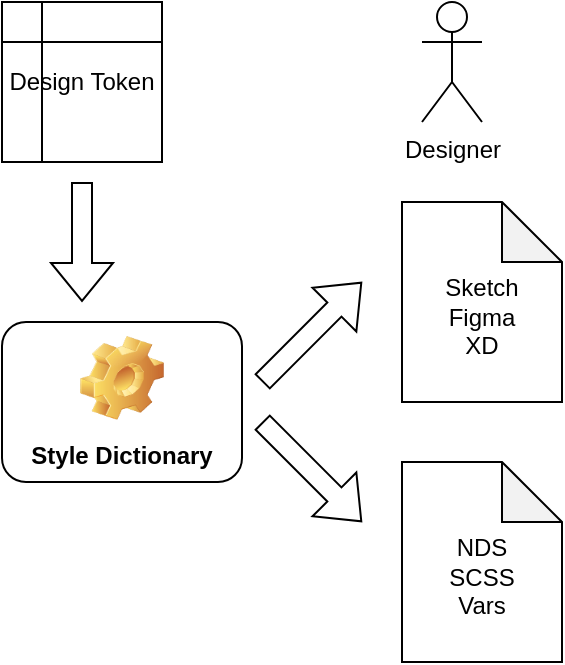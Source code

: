 <mxfile version="19.0.2" type="github">
  <diagram id="doy6lBYmEUcqj1wkiJL7" name="Page-1">
    <mxGraphModel dx="1426" dy="769" grid="1" gridSize="10" guides="1" tooltips="1" connect="1" arrows="1" fold="1" page="1" pageScale="1" pageWidth="850" pageHeight="1100" math="0" shadow="0">
      <root>
        <mxCell id="0" />
        <mxCell id="1" parent="0" />
        <mxCell id="z1KYvdcLALQJG1Rqsepn-1" value="Design Token" style="shape=internalStorage;whiteSpace=wrap;html=1;backgroundOutline=1;" vertex="1" parent="1">
          <mxGeometry x="40" y="40" width="80" height="80" as="geometry" />
        </mxCell>
        <mxCell id="z1KYvdcLALQJG1Rqsepn-2" value="" style="shape=flexArrow;endArrow=classic;html=1;rounded=0;" edge="1" parent="1">
          <mxGeometry width="50" height="50" relative="1" as="geometry">
            <mxPoint x="170" y="230" as="sourcePoint" />
            <mxPoint x="220" y="180" as="targetPoint" />
          </mxGeometry>
        </mxCell>
        <mxCell id="z1KYvdcLALQJG1Rqsepn-3" value="" style="shape=flexArrow;endArrow=classic;html=1;rounded=0;" edge="1" parent="1">
          <mxGeometry width="50" height="50" relative="1" as="geometry">
            <mxPoint x="170" y="250" as="sourcePoint" />
            <mxPoint x="220" y="300" as="targetPoint" />
          </mxGeometry>
        </mxCell>
        <mxCell id="z1KYvdcLALQJG1Rqsepn-4" value="&lt;br&gt;Sketch&lt;br&gt;Figma&lt;br&gt;XD" style="shape=note;whiteSpace=wrap;html=1;backgroundOutline=1;darkOpacity=0.05;" vertex="1" parent="1">
          <mxGeometry x="240" y="140" width="80" height="100" as="geometry" />
        </mxCell>
        <mxCell id="z1KYvdcLALQJG1Rqsepn-5" value="Style Dictionary" style="label;whiteSpace=wrap;html=1;align=center;verticalAlign=bottom;spacingLeft=0;spacingBottom=4;imageAlign=center;imageVerticalAlign=top;image=img/clipart/Gear_128x128.png" vertex="1" parent="1">
          <mxGeometry x="40" y="200" width="120" height="80" as="geometry" />
        </mxCell>
        <mxCell id="z1KYvdcLALQJG1Rqsepn-6" value="Designer" style="shape=umlActor;verticalLabelPosition=bottom;verticalAlign=top;html=1;outlineConnect=0;" vertex="1" parent="1">
          <mxGeometry x="250" y="40" width="30" height="60" as="geometry" />
        </mxCell>
        <mxCell id="z1KYvdcLALQJG1Rqsepn-7" value="" style="shape=flexArrow;endArrow=classic;html=1;rounded=0;" edge="1" parent="1">
          <mxGeometry width="50" height="50" relative="1" as="geometry">
            <mxPoint x="80" y="130" as="sourcePoint" />
            <mxPoint x="80" y="190" as="targetPoint" />
          </mxGeometry>
        </mxCell>
        <mxCell id="z1KYvdcLALQJG1Rqsepn-8" value="&lt;br&gt;NDS&lt;br&gt;SCSS&lt;br&gt;Vars" style="shape=note;whiteSpace=wrap;html=1;backgroundOutline=1;darkOpacity=0.05;" vertex="1" parent="1">
          <mxGeometry x="240" y="270" width="80" height="100" as="geometry" />
        </mxCell>
      </root>
    </mxGraphModel>
  </diagram>
</mxfile>
